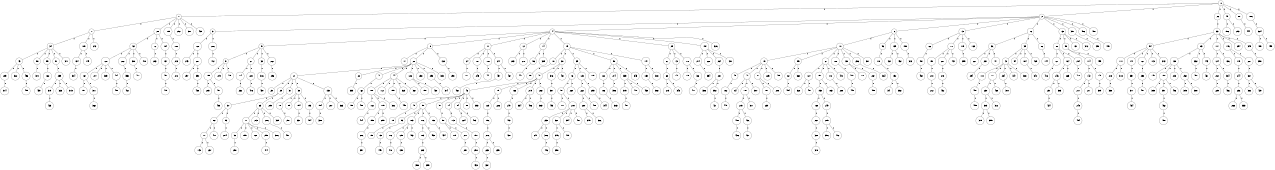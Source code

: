 graph G {
size="8.5,11;"
ratio = "expand;"
fixedsize="true;"
overlap="scale;"
node[shape=circle,width=.12,hight=.12,fontsize=12]
edge[fontsize=12]

0[label=" 0" color=black, pos="1.359355,2.7885041!"];
1[label=" 1" color=black, pos="2.630137,0.54101058!"];
2[label=" 2" color=black, pos="1.223414,0.76412041!"];
3[label=" 3" color=black, pos="1.4311402,2.0721733!"];
4[label=" 4" color=black, pos="0.10586026,1.2861127!"];
5[label=" 5" color=black, pos="1.0517899,2.6951474!"];
6[label=" 6" color=black, pos="1.0548074,2.3454176!"];
7[label=" 7" color=black, pos="2.8761654,0.49862629!"];
8[label=" 8" color=black, pos="1.3331979,1.6752556!"];
9[label=" 9" color=black, pos="1.2203803,1.5214876!"];
10[label=" 10" color=black, pos="1.3015194,0.26552087!"];
11[label=" 11" color=black, pos="0.3244417,1.6671484!"];
12[label=" 12" color=black, pos="1.960222,0.55853702!"];
13[label=" 13" color=black, pos="2.3014675,2.0865323!"];
14[label=" 14" color=black, pos="2.2272763,0.99926139!"];
15[label=" 15" color=black, pos="0.17501967,2.3389622!"];
16[label=" 16" color=black, pos="0.78501803,0.4715524!"];
17[label=" 17" color=black, pos="0.23048403,1.4491926!"];
18[label=" 18" color=black, pos="0.27864794,2.264663!"];
19[label=" 19" color=black, pos="2.0524077,0.033391593!"];
20[label=" 20" color=black, pos="0.88507262,2.0246415!"];
21[label=" 21" color=black, pos="0.84561304,1.542815!"];
22[label=" 22" color=black, pos="0.54312362,2.1763311!"];
23[label=" 23" color=black, pos="1.0399641,2.2263608!"];
24[label=" 24" color=black, pos="0.52951108,2.8303804!"];
25[label=" 25" color=black, pos="1.6909532,1.2919986!"];
26[label=" 26" color=black, pos="0.99428654,1.5726908!"];
27[label=" 27" color=black, pos="2.4884731,2.0593239!"];
28[label=" 28" color=black, pos="1.198011,0.56008583!"];
29[label=" 29" color=black, pos="1.1951392,1.1165134!"];
30[label=" 30" color=black, pos="2.6449773,0.45640612!"];
31[label=" 31" color=black, pos="1.8081377,2.5099235!"];
32[label=" 32" color=black, pos="1.3806802,2.0976439!"];
33[label=" 33" color=black, pos="1.619877,2.0412346!"];
34[label=" 34" color=black, pos="0.94630406,0.66085774!"];
35[label=" 35" color=black, pos="1.2200077,1.8083228!"];
36[label=" 36" color=black, pos="0.80414704,1.4616427!"];
37[label=" 37" color=black, pos="0.47130952,1.7375491!"];
38[label=" 38" color=black, pos="0.87100052,1.8012282!"];
39[label=" 39" color=black, pos="1.8767222,1.016787!"];
40[label=" 40" color=black, pos="2.6514556,0.32903578!"];
41[label=" 41" color=black, pos="0.50407343,0.8854961!"];
42[label=" 42" color=black, pos="1.9841957,2.8851546!"];
43[label=" 43" color=black, pos="2.2665355,2.6222221!"];
44[label=" 44" color=black, pos="1.0618861,1.0699688!"];
45[label=" 45" color=black, pos="2.6620208,2.6494824!"];
46[label=" 46" color=black, pos="0.0014730357,1.2121596!"];
47[label=" 47" color=black, pos="1.7618622,1.1355976!"];
48[label=" 48" color=black, pos="1.3433776,0.68465038!"];
49[label=" 49" color=black, pos="0.83490369,0.2978285!"];
50[label=" 50" color=black, pos="1.1165003,0.023302734!"];
51[label=" 51" color=black, pos="1.8764606,0.4537183!"];
52[label=" 52" color=black, pos="1.7293895,2.4715423!"];
53[label=" 53" color=black, pos="0.33120489,1.9244317!"];
54[label=" 54" color=black, pos="1.5717353,2.2108731!"];
55[label=" 55" color=black, pos="0.36553791,2.7469153!"];
56[label=" 56" color=black, pos="1.811104,1.5563665!"];
57[label=" 57" color=black, pos="0.0017121541,1.4651071!"];
58[label=" 58" color=black, pos="0.037178129,2.5012483!"];
59[label=" 59" color=black, pos="1.1339346,2.8519854!"];
60[label=" 60" color=black, pos="0.4786536,1.2547345!"];
61[label=" 61" color=black, pos="1.4445523,2.1425364!"];
62[label=" 62" color=black, pos="0.31575752,2.3498851!"];
63[label=" 63" color=black, pos="1.6998802,1.3902109!"];
64[label=" 64" color=black, pos="1.5283661,1.156992!"];
65[label=" 65" color=black, pos="0.80077243,1.6482907!"];
66[label=" 66" color=black, pos="2.1105089,0.75158925!"];
67[label=" 67" color=black, pos="2.1045055,2.1077677!"];
68[label=" 68" color=black, pos="2.9271023,1.3930176!"];
69[label=" 69" color=black, pos="2.5416684,1.3879422!"];
70[label=" 70" color=black, pos="0.88896354,2.5387214!"];
71[label=" 71" color=black, pos="1.8346277,1.099828!"];
72[label=" 72" color=black, pos="1.8755097,0.89307195!"];
73[label=" 73" color=black, pos="2.8789191,2.5142327!"];
74[label=" 74" color=black, pos="1.6909016,1.2338716!"];
75[label=" 75" color=black, pos="1.8693966,1.3785661!"];
76[label=" 76" color=black, pos="0.70414147,0.16815345!"];
77[label=" 77" color=black, pos="1.3071377,2.1032359!"];
78[label=" 78" color=black, pos="0.29392292,1.784945!"];
79[label=" 79" color=black, pos="2.5708896,1.4915443!"];
80[label=" 80" color=black, pos="2.1415931,1.1226815!"];
81[label=" 81" color=black, pos="2.9259789,2.0099403!"];
82[label=" 82" color=black, pos="2.9027362,2.4122875!"];
83[label=" 83" color=black, pos="2.5854512,0.56863164!"];
84[label=" 84" color=black, pos="2.5624374,2.5354025!"];
85[label=" 85" color=black, pos="2.2928807,1.0656764!"];
86[label=" 86" color=black, pos="0.28059567,0.71535423!"];
87[label=" 87" color=black, pos="0.7353945,1.2978846!"];
88[label=" 88" color=black, pos="0.5915148,2.8974999!"];
89[label=" 89" color=black, pos="1.0574803,1.1343742!"];
90[label=" 90" color=black, pos="0.15125211,2.7323492!"];
91[label=" 91" color=black, pos="1.3375154,2.0262959!"];
92[label=" 92" color=black, pos="0.037765966,0.7695279!"];
93[label=" 93" color=black, pos="1.2003368,1.9174503!"];
94[label=" 94" color=black, pos="1.6858257,0.33241776!"];
95[label=" 95" color=black, pos="2.8397031,2.2982078!"];
96[label=" 96" color=black, pos="0.0508684,1.9487116!"];
97[label=" 97" color=black, pos="2.1031479,0.068565136!"];
98[label=" 98" color=black, pos="2.6297475,0.99110333!"];
99[label=" 99" color=black, pos="1.1018953,0.86721561!"];
100[label=" 100" color=black, pos="0.57909765,2.4703079!"];
101[label=" 101" color=black, pos="2.4719478,2.260367!"];
102[label=" 102" color=black, pos="1.0205628,0.5789937!"];
103[label=" 103" color=black, pos="2.2230871,2.2914839!"];
104[label=" 104" color=black, pos="0.072909271,2.3823042!"];
105[label=" 105" color=black, pos="0.32328124,1.4304573!"];
106[label=" 106" color=black, pos="0.25178368,0.92029155!"];
107[label=" 107" color=black, pos="1.4389598,2.4933402!"];
108[label=" 108" color=black, pos="1.4242507,2.797492!"];
109[label=" 109" color=black, pos="1.3514063,0.05397193!"];
110[label=" 110" color=black, pos="2.6506437,0.23223512!"];
111[label=" 111" color=black, pos="2.5101672,2.1476863!"];
112[label=" 112" color=black, pos="0.76391444,2.7591337!"];
113[label=" 113" color=black, pos="2.9808598,0.040224399!"];
114[label=" 114" color=black, pos="2.6111515,2.5863224!"];
115[label=" 115" color=black, pos="1.7480231,2.0681688!"];
116[label=" 116" color=black, pos="0.043310626,2.0684722!"];
117[label=" 117" color=black, pos="0.92351974,1.7666861!"];
118[label=" 118" color=black, pos="1.7554098,0.44789425!"];
119[label=" 119" color=black, pos="0.52264023,2.8486534!"];
120[label=" 120" color=black, pos="2.125571,0.37375036!"];
121[label=" 121" color=black, pos="1.7973779,1.3390742!"];
122[label=" 122" color=black, pos="0.3744907,0.45864082!"];
123[label=" 123" color=black, pos="2.0050591,0.29478757!"];
124[label=" 124" color=black, pos="0.39247042,2.4430867!"];
125[label=" 125" color=black, pos="0.4857039,0.89015361!"];
126[label=" 126" color=black, pos="1.2086941,1.5066906!"];
127[label=" 127" color=black, pos="1.9336284,0.017889022!"];
128[label=" 128" color=black, pos="1.9631309,2.1656302!"];
129[label=" 129" color=black, pos="1.8056141,1.1690383!"];
130[label=" 130" color=black, pos="2.430101,0.30261864!"];
131[label=" 131" color=black, pos="1.1544888,0.48352991!"];
132[label=" 132" color=black, pos="0.96066598,2.8629494!"];
133[label=" 133" color=black, pos="1.1363895,0.68748353!"];
134[label=" 134" color=black, pos="1.0911509,2.076418!"];
135[label=" 135" color=black, pos="2.549518,0.083978683!"];
136[label=" 136" color=black, pos="1.4859464,0.27315785!"];
137[label=" 137" color=black, pos="2.7543133,0.47166536!"];
138[label=" 138" color=black, pos="2.0698753,2.6195744!"];
139[label=" 139" color=black, pos="2.3716902,1.7713234!"];
140[label=" 140" color=black, pos="1.0297209,1.7787261!"];
141[label=" 141" color=black, pos="2.3873757,1.5111941!"];
142[label=" 142" color=black, pos="1.6603837,1.5033059!"];
143[label=" 143" color=black, pos="0.68191911,1.7225507!"];
144[label=" 144" color=black, pos="2.8368934,2.459426!"];
145[label=" 145" color=black, pos="2.4379047,1.7756209!"];
146[label=" 146" color=black, pos="1.7053754,0.73214424!"];
147[label=" 147" color=black, pos="2.4982996,0.4094218!"];
148[label=" 148" color=black, pos="0.13774035,1.694131!"];
149[label=" 149" color=black, pos="0.65435746,1.0036427!"];
150[label=" 150" color=black, pos="1.7929372,0.52464289!"];
151[label=" 151" color=black, pos="1.0942331,1.6427218!"];
152[label=" 152" color=black, pos="1.2429021,0.52233325!"];
153[label=" 153" color=black, pos="1.0332393,2.188587!"];
154[label=" 154" color=black, pos="1.6931495,0.81568026!"];
155[label=" 155" color=black, pos="1.4241988,2.7194698!"];
156[label=" 156" color=black, pos="2.4132499,2.0870553!"];
157[label=" 157" color=black, pos="2.618926,0.38234856!"];
158[label=" 158" color=black, pos="2.5976465,2.8867195!"];
159[label=" 159" color=black, pos="0.15418503,0.62300623!"];
160[label=" 160" color=black, pos="0.63158926,1.077894!"];
161[label=" 161" color=black, pos="2.4432937,2.4034432!"];
162[label=" 162" color=black, pos="1.1872122,2.3278924!"];
163[label=" 163" color=black, pos="1.4442255,1.1733502!"];
164[label=" 164" color=black, pos="0.46096299,2.9250828!"];
165[label=" 165" color=black, pos="2.3511034,2.4917522!"];
166[label=" 166" color=black, pos="0.21442283,2.6406296!"];
167[label=" 167" color=black, pos="2.9079131,1.765695!"];
168[label=" 168" color=black, pos="1.4089753,2.2043308!"];
169[label=" 169" color=black, pos="1.1100701,2.9887122!"];
170[label=" 170" color=black, pos="2.8268975,2.9086933!"];
171[label=" 171" color=black, pos="1.3639667,2.1285984!"];
172[label=" 172" color=black, pos="1.342449,1.9048187!"];
173[label=" 173" color=black, pos="1.3611126,0.64230228!"];
174[label=" 174" color=black, pos="0.77504252,0.94414332!"];
175[label=" 175" color=black, pos="0.5465677,2.2224579!"];
176[label=" 176" color=black, pos="2.5534274,1.807812!"];
177[label=" 177" color=black, pos="2.0345628,0.96077987!"];
178[label=" 178" color=black, pos="0.1131287,0.13258322!"];
179[label=" 179" color=black, pos="0.95151673,1.3020252!"];
180[label=" 180" color=black, pos="2.3148628,1.987518!"];
181[label=" 181" color=black, pos="0.60341466,0.25151092!"];
182[label=" 182" color=black, pos="0.91275219,0.061412784!"];
183[label=" 183" color=black, pos="1.9054926,1.4148629!"];
184[label=" 184" color=black, pos="1.7106595,2.1224176!"];
185[label=" 185" color=black, pos="1.019199,1.6066826!"];
186[label=" 186" color=black, pos="1.9526707,1.6094231!"];
187[label=" 187" color=black, pos="2.0004474,0.1981531!"];
188[label=" 188" color=black, pos="1.1182921,0.99128569!"];
189[label=" 189" color=black, pos="0.81549145,2.100164!"];
190[label=" 190" color=black, pos="2.4384508,2.1875635!"];
191[label=" 191" color=black, pos="2.4454475,2.8028635!"];
192[label=" 192" color=black, pos="0.82510129,2.9013293!"];
193[label=" 193" color=black, pos="2.0084785,1.976628!"];
194[label=" 194" color=black, pos="2.2472776,1.8653366!"];
195[label=" 195" color=black, pos="1.4974994,2.5630352!"];
196[label=" 196" color=black, pos="2.2491609,2.3374983!"];
197[label=" 197" color=black, pos="1.7971175,0.79289595!"];
198[label=" 198" color=black, pos="0.599239,2.5795118!"];
199[label=" 199" color=black, pos="0.58288592,1.2007934!"];
200[label=" 200" color=black, pos="0.30765632,1.2522875!"];
201[label=" 201" color=black, pos="2.6101345,1.2772841!"];
202[label=" 202" color=black, pos="1.8149666,2.105137!"];
203[label=" 203" color=black, pos="0.20611041,2.9282575!"];
204[label=" 204" color=black, pos="2.2224931,0.51992358!"];
205[label=" 205" color=black, pos="2.703418,2.2551789!"];
206[label=" 206" color=black, pos="0.29327902,0.34734349!"];
207[label=" 207" color=black, pos="2.217066,0.28415217!"];
208[label=" 208" color=black, pos="1.6502596,2.8408572!"];
209[label=" 209" color=black, pos="2.7653552,0.11780617!"];
210[label=" 210" color=black, pos="0.26076192,2.8927877!"];
211[label=" 211" color=black, pos="2.8911155,1.9221436!"];
212[label=" 212" color=black, pos="2.086801,0.1332192!"];
213[label=" 213" color=black, pos="1.7548867,2.092876!"];
214[label=" 214" color=black, pos="1.2230889,1.9243307!"];
215[label=" 215" color=black, pos="2.9883564,0.96487715!"];
216[label=" 216" color=black, pos="0.74492253,2.8990101!"];
217[label=" 217" color=black, pos="0.92387554,0.090599449!"];
218[label=" 218" color=black, pos="0.23975951,1.6515098!"];
219[label=" 219" color=black, pos="2.8044324,1.2444836!"];
220[label=" 220" color=black, pos="0.015720583,0.68145242!"];
221[label=" 221" color=black, pos="0.7661009,1.8187731!"];
222[label=" 222" color=black, pos="2.214548,1.4293446!"];
223[label=" 223" color=black, pos="2.9515866,0.84152044!"];
224[label=" 224" color=black, pos="2.1999561,0.20678683!"];
225[label=" 225" color=black, pos="1.7573469,2.3084691!"];
226[label=" 226" color=black, pos="2.2807735,1.1279813!"];
227[label=" 227" color=black, pos="0.53363225,2.9764393!"];
228[label=" 228" color=black, pos="0.75016764,0.31996014!"];
229[label=" 229" color=black, pos="1.4322202,0.5054583!"];
230[label=" 230" color=black, pos="2.8818369,1.8496726!"];
231[label=" 231" color=black, pos="1.3290247,2.5299327!"];
232[label=" 232" color=black, pos="0.43172357,2.6528124!"];
233[label=" 233" color=black, pos="2.0341058,1.1861768!"];
234[label=" 234" color=black, pos="1.9212603,0.40008515!"];
235[label=" 235" color=black, pos="0.68662301,0.0042453785!"];
236[label=" 236" color=black, pos="2.0344162,2.9530592!"];
237[label=" 237" color=black, pos="0.46293871,2.1134045!"];
238[label=" 238" color=black, pos="2.3933204,2.1781992!"];
239[label=" 239" color=black, pos="1.6542701,1.2513258!"];
240[label=" 240" color=black, pos="1.4448514,1.2750641!"];
241[label=" 241" color=black, pos="2.8654196,1.7938364!"];
242[label=" 242" color=black, pos="0.77539897,0.24157247!"];
243[label=" 243" color=black, pos="1.570446,2.8988126!"];
244[label=" 244" color=black, pos="1.5700234,1.0714985!"];
245[label=" 245" color=black, pos="1.3103893,2.3777377!"];
246[label=" 246" color=black, pos="2.14798,0.42605478!"];
247[label=" 247" color=black, pos="1.2640688,0.88824374!"];
248[label=" 248" color=black, pos="2.5815188,2.1878773!"];
249[label=" 249" color=black, pos="2.6245486,0.23361838!"];
250[label=" 250" color=black, pos="1.1756354,1.8619696!"];
251[label=" 251" color=black, pos="1.7210087,0.35094357!"];
252[label=" 252" color=black, pos="2.612654,2.3239941!"];
253[label=" 253" color=black, pos="0.60734508,1.626753!"];
254[label=" 254" color=black, pos="2.2576688,2.5575752!"];
255[label=" 255" color=black, pos="1.7301884,1.2306577!"];
256[label=" 256" color=black, pos="0.60912677,0.75864569!"];
257[label=" 257" color=black, pos="1.4002488,0.63362302!"];
258[label=" 258" color=black, pos="1.4674549,1.3219655!"];
259[label=" 259" color=black, pos="2.2563748,0.47949568!"];
260[label=" 260" color=black, pos="1.0953512,2.7920722!"];
261[label=" 261" color=black, pos="0.50522166,2.4580214!"];
262[label=" 262" color=black, pos="2.471633,0.28462796!"];
263[label=" 263" color=black, pos="0.46141559,2.5135286!"];
264[label=" 264" color=black, pos="2.9338207,1.3042178!"];
265[label=" 265" color=black, pos="2.2644384,2.9099536!"];
266[label=" 266" color=black, pos="2.4334334,1.9203569!"];
267[label=" 267" color=black, pos="1.9048282,1.5588371!"];
268[label=" 268" color=black, pos="0.20334238,2.7028757!"];
269[label=" 269" color=black, pos="0.7697344,0.47145447!"];
270[label=" 270" color=black, pos="2.1764937,2.4431887!"];
271[label=" 271" color=black, pos="1.2713681,1.7084517!"];
272[label=" 272" color=black, pos="1.2288916,2.5392582!"];
273[label=" 273" color=black, pos="1.9505102,2.2252233!"];
274[label=" 274" color=black, pos="2.681131,0.073751852!"];
275[label=" 275" color=black, pos="0.54543273,0.58613866!"];
276[label=" 276" color=black, pos="0.98349815,1.4573392!"];
277[label=" 277" color=black, pos="2.4499115,2.9945999!"];
278[label=" 278" color=black, pos="2.6848761,2.2643145!"];
279[label=" 279" color=black, pos="1.394506,2.1614329!"];
280[label=" 280" color=black, pos="0.9854356,1.1167275!"];
281[label=" 281" color=black, pos="0.14990299,1.3198895!"];
282[label=" 282" color=black, pos="0.48753096,0.41699319!"];
283[label=" 283" color=black, pos="2.0262302,0.78173881!"];
284[label=" 284" color=black, pos="1.2921462,0.76296093!"];
285[label=" 285" color=black, pos="1.1678716,1.3684628!"];
286[label=" 286" color=black, pos="1.1953495,0.80899186!"];
287[label=" 287" color=black, pos="0.60554346,1.213253!"];
288[label=" 288" color=black, pos="1.671116,1.5269249!"];
289[label=" 289" color=black, pos="0.67193133,1.6520529!"];
290[label=" 290" color=black, pos="1.2404557,0.19242598!"];
291[label=" 291" color=black, pos="1.0721779,0.2764143!"];
292[label=" 292" color=black, pos="1.2132428,1.1063818!"];
293[label=" 293" color=black, pos="0.79693608,1.2338621!"];
294[label=" 294" color=black, pos="0.10762193,2.582141!"];
295[label=" 295" color=black, pos="1.0132787,2.3041445!"];
296[label=" 296" color=black, pos="0.1253745,1.5054136!"];
297[label=" 297" color=black, pos="0.67788371,2.9567681!"];
298[label=" 298" color=black, pos="1.2265126,2.1850253!"];
299[label=" 299" color=black, pos="2.1233589,0.6630147!"];
300[label=" 300" color=black, pos="1.5008149,0.71771606!"];
301[label=" 301" color=black, pos="2.2442411,1.2900365!"];
302[label=" 302" color=black, pos="0.99443206,1.0650284!"];
303[label=" 303" color=black, pos="1.6675714,2.6921055!"];
304[label=" 304" color=black, pos="0.20024223,0.59025175!"];
305[label=" 305" color=black, pos="1.3549856,2.7964653!"];
306[label=" 306" color=black, pos="1.696214,2.8801888!"];
307[label=" 307" color=black, pos="2.4429303,1.1561746!"];
308[label=" 308" color=black, pos="1.3126,1.241496!"];
309[label=" 309" color=black, pos="0.82546876,1.9087041!"];
310[label=" 310" color=black, pos="1.40371,1.8276116!"];
311[label=" 311" color=black, pos="1.3429054,2.8642273!"];
312[label=" 312" color=black, pos="2.7172362,0.42127361!"];
313[label=" 313" color=black, pos="2.0014989,0.65372002!"];
314[label=" 314" color=black, pos="2.1992296,0.51728582!"];
315[label=" 315" color=black, pos="0.077112323,1.585905!"];
316[label=" 316" color=black, pos="2.547351,2.9465534!"];
317[label=" 317" color=black, pos="2.3589335,1.1927206!"];
318[label=" 318" color=black, pos="2.8289901,0.83392489!"];
319[label=" 319" color=black, pos="0.5400493,2.7150432!"];
320[label=" 320" color=black, pos="1.1526312,1.3295072!"];
321[label=" 321" color=black, pos="0.3540558,2.8518431!"];
322[label=" 322" color=black, pos="2.5171361,0.19544524!"];
323[label=" 323" color=black, pos="2.0425893,0.98396073!"];
324[label=" 324" color=black, pos="1.6087512,0.96276014!"];
325[label=" 325" color=black, pos="1.7857717,1.7303282!"];
326[label=" 326" color=black, pos="0.17581298,0.78665739!"];
327[label=" 327" color=black, pos="0.26240531,2.9731478!"];
328[label=" 328" color=black, pos="1.6380175,2.5691667!"];
329[label=" 329" color=black, pos="0.28588226,2.5453587!"];
330[label=" 330" color=black, pos="2.7901388,0.39726676!"];
331[label=" 331" color=black, pos="2.5221541,0.42266846!"];
332[label=" 332" color=black, pos="1.3117416,1.0985901!"];
333[label=" 333" color=black, pos="2.5409094,0.71227514!"];
334[label=" 334" color=black, pos="2.3931714,2.4325846!"];
335[label=" 335" color=black, pos="0.00063315779,2.0706133!"];
336[label=" 336" color=black, pos="1.7083874,0.63072392!"];
337[label=" 337" color=black, pos="2.0607899,2.797288!"];
338[label=" 338" color=black, pos="2.9168865,1.6836568!"];
339[label=" 339" color=black, pos="0.57578223,0.56994595!"];
340[label=" 340" color=black, pos="1.4917539,0.98503718!"];
341[label=" 341" color=black, pos="1.4974543,1.7493856!"];
342[label=" 342" color=black, pos="0.19624486,2.5462025!"];
343[label=" 343" color=black, pos="2.5877026,2.8355287!"];
344[label=" 344" color=black, pos="1.2565958,0.29035961!"];
345[label=" 345" color=black, pos="2.6423352,2.1683144!"];
346[label=" 346" color=black, pos="2.2822024,2.9982623!"];
347[label=" 347" color=black, pos="1.9582964,2.7455084!"];
348[label=" 348" color=black, pos="2.2367443,1.4827135!"];
349[label=" 349" color=black, pos="1.427858,1.6248243!"];
350[label=" 350" color=black, pos="0.41406925,0.82098083!"];
351[label=" 351" color=black, pos="0.78784259,1.2978618!"];
352[label=" 352" color=black, pos="0.12276205,0.36182413!"];
353[label=" 353" color=black, pos="0.67586902,0.32431888!"];
354[label=" 354" color=black, pos="2.3821097,0.81605595!"];
355[label=" 355" color=black, pos="2.8907894,1.7904564!"];
356[label=" 356" color=black, pos="0.29211002,1.8617323!"];
357[label=" 357" color=black, pos="1.5052689,0.34407078!"];
358[label=" 358" color=black, pos="2.6575834,2.92111!"];
359[label=" 359" color=black, pos="0.82156109,1.4898644!"];
360[label=" 360" color=black, pos="2.8071933,0.70942036!"];
361[label=" 361" color=black, pos="1.3818271,0.44113364!"];
362[label=" 362" color=black, pos="0.35632042,2.1043429!"];
363[label=" 363" color=black, pos="2.818754,2.3746435!"];
364[label=" 364" color=black, pos="1.1679692,2.830832!"];
365[label=" 365" color=black, pos="2.7229324,1.5925763!"];
366[label=" 366" color=black, pos="1.3399544,1.8259419!"];
367[label=" 367" color=black, pos="2.7326582,0.10583863!"];
368[label=" 368" color=black, pos="0.16749484,0.022913703!"];
369[label=" 369" color=black, pos="0.84899823,0.31325869!"];
370[label=" 370" color=black, pos="0.72123694,0.45242849!"];
371[label=" 371" color=black, pos="2.3124008,1.650855!"];
372[label=" 372" color=black, pos="1.0634478,0.15360812!"];
373[label=" 373" color=black, pos="1.6565897,2.1668961!"];
374[label=" 374" color=black, pos="0.25987076,1.1580596!"];
375[label=" 375" color=black, pos="0.30864419,0.53238036!"];
376[label=" 376" color=black, pos="1.0791572,0.025460956!"];
377[label=" 377" color=black, pos="2.0193414,2.1334741!"];
378[label=" 378" color=black, pos="0.75632121,1.2805693!"];
379[label=" 379" color=black, pos="2.4129746,2.5490921!"];
380[label=" 380" color=black, pos="0.41311118,1.2628026!"];
381[label=" 381" color=black, pos="0.44888461,2.066245!"];
382[label=" 382" color=black, pos="0.42253659,2.7012843!"];
383[label=" 383" color=black, pos="2.4882028,2.2073198!"];
384[label=" 384" color=black, pos="1.7889587,2.4955154!"];
385[label=" 385" color=black, pos="1.5715004,2.5488785!"];
386[label=" 386" color=black, pos="2.214892,2.3965437!"];
387[label=" 387" color=black, pos="0.76087201,0.10428903!"];
388[label=" 388" color=black, pos="0.64833596,2.2436841!"];
389[label=" 389" color=black, pos="2.7967903,0.80597593!"];
390[label=" 390" color=black, pos="1.5342336,1.9505077!"];
391[label=" 391" color=black, pos="1.7409249,2.5897964!"];
392[label=" 392" color=black, pos="1.3906083,1.3381837!"];
393[label=" 393" color=black, pos="2.7143013,1.2899304!"];
394[label=" 394" color=black, pos="1.71651,1.55706!"];
395[label=" 395" color=black, pos="1.6321099,2.6513652!"];
396[label=" 396" color=black, pos="2.0284406,0.37766639!"];
397[label=" 397" color=black, pos="0.20497836,2.0445579!"];
398[label=" 398" color=black, pos="1.6909025,1.7616484!"];
399[label=" 399" color=black, pos="2.1528932,1.961711!"];
400[label=" 400" color=black, pos="1.4367566,1.5056103!"];
401[label=" 401" color=black, pos="1.186957,2.0802512!"];
402[label=" 402" color=black, pos="0.48201481,1.380849!"];
403[label=" 403" color=black, pos="0.29866014,2.3945705!"];
404[label=" 404" color=black, pos="1.9272635,2.1523318!"];
405[label=" 405" color=black, pos="1.9558792,1.8714539!"];
406[label=" 406" color=black, pos="1.1919554,2.0786092!"];
407[label=" 407" color=black, pos="2.9845471,2.8883501!"];
408[label=" 408" color=black, pos="1.340215,2.5723616!"];
409[label=" 409" color=black, pos="2.1895012,0.43063898!"];
410[label=" 410" color=black, pos="0.28992396,2.7856406!"];
411[label=" 411" color=black, pos="2.8437022,0.91568489!"];
412[label=" 412" color=black, pos="2.9524481,0.90320761!"];
413[label=" 413" color=black, pos="0.26490638,2.555109!"];
414[label=" 414" color=black, pos="0.40776377,0.80171034!"];
415[label=" 415" color=black, pos="2.6740384,0.8136146!"];
416[label=" 416" color=black, pos="2.0840209,1.5414254!"];
417[label=" 417" color=black, pos="2.038589,2.945038!"];
418[label=" 418" color=black, pos="1.7835524,2.9170971!"];
419[label=" 419" color=black, pos="1.9108898,2.3982203!"];
420[label=" 420" color=black, pos="2.9007986,2.7716651!"];
421[label=" 421" color=black, pos="0.076089422,2.6225667!"];
422[label=" 422" color=black, pos="0.96049242,0.87616408!"];
423[label=" 423" color=black, pos="0.11433755,1.6487843!"];
424[label=" 424" color=black, pos="2.0757549,2.4718805!"];
425[label=" 425" color=black, pos="2.162274,0.44285684!"];
426[label=" 426" color=black, pos="1.1475972,2.573081!"];
427[label=" 427" color=black, pos="2.1927358,1.9218249!"];
428[label=" 428" color=black, pos="2.2727292,2.2592394!"];
429[label=" 429" color=black, pos="2.0202642,1.8326719!"];
430[label=" 430" color=black, pos="1.3060833,1.6152875!"];
431[label=" 431" color=black, pos="2.3986146,0.61877927!"];
432[label=" 432" color=black, pos="0.45428139,0.58871337!"];
433[label=" 433" color=black, pos="2.5075783,0.56238177!"];
434[label=" 434" color=black, pos="1.3915241,0.71366255!"];
435[label=" 435" color=black, pos="2.106764,0.67779438!"];
436[label=" 436" color=black, pos="0.32897743,1.7283119!"];
437[label=" 437" color=black, pos="1.81884,2.3299983!"];
438[label=" 438" color=black, pos="0.26981969,0.54534406!"];
439[label=" 439" color=black, pos="2.2093575,1.1428038!"];
440[label=" 440" color=black, pos="2.2547831,2.2801942!"];
441[label=" 441" color=black, pos="2.7630874,0.417537!"];
442[label=" 442" color=black, pos="1.9780388,2.7388714!"];
443[label=" 443" color=black, pos="0.76668697,2.464296!"];
444[label=" 444" color=black, pos="2.3536996,0.44490604!"];
445[label=" 445" color=black, pos="0.75359171,1.2974628!"];
446[label=" 446" color=black, pos="0.72019001,2.6918457!"];
447[label=" 447" color=black, pos="1.0069302,0.59318631!"];
448[label=" 448" color=black, pos="2.5661666,0.024074829!"];
449[label=" 449" color=black, pos="0.71595657,0.48386545!"];
450[label=" 450" color=black, pos="2.5728114,1.7787981!"];
451[label=" 451" color=black, pos="2.6394026,1.4351628!"];
452[label=" 452" color=black, pos="0.43570207,2.1656418!"];
453[label=" 453" color=black, pos="1.6549731,1.2127052!"];
454[label=" 454" color=black, pos="2.3059115,0.30471055!"];
455[label=" 455" color=black, pos="1.7392003,0.57455509!"];
456[label=" 456" color=black, pos="0.7712774,1.634621!"];
457[label=" 457" color=black, pos="2.0402418,1.1812293!"];
458[label=" 458" color=black, pos="1.3412232,1.9525515!"];
459[label=" 459" color=black, pos="0.20312151,2.9737281!"];
460[label=" 460" color=black, pos="0.26778303,2.8281174!"];
461[label=" 461" color=black, pos="2.6024744,1.2979192!"];
462[label=" 462" color=black, pos="1.9453734,1.2212277!"];
463[label=" 463" color=black, pos="0.50052659,2.9899407!"];
464[label=" 464" color=black, pos="1.3944127,1.759038!"];
465[label=" 465" color=black, pos="2.7430481,0.047707565!"];
466[label=" 466" color=black, pos="0.90029464,0.064897209!"];
467[label=" 467" color=black, pos="0.3879733,1.7422397!"];
468[label=" 468" color=black, pos="1.1779951,1.5785124!"];
469[label=" 469" color=black, pos="0.61117964,0.6888555!"];
470[label=" 470" color=black, pos="1.4790614,2.2411268!"];
471[label=" 471" color=black, pos="0.70586594,2.2513919!"];
472[label=" 472" color=black, pos="0.85562923,2.534933!"];
473[label=" 473" color=black, pos="0.95069716,1.6829487!"];
474[label=" 474" color=black, pos="1.5828997,0.95440795!"];
475[label=" 475" color=black, pos="1.7864711,1.6266293!"];
476[label=" 476" color=black, pos="2.2670048,1.7449358!"];
477[label=" 477" color=black, pos="0.081573354,0.43473747!"];
478[label=" 478" color=black, pos="2.3438745,2.5402227!"];
479[label=" 479" color=black, pos="0.90693181,1.1500191!"];
480[label=" 480" color=black, pos="2.8020445,1.3612384!"];
481[label=" 481" color=black, pos="2.2675927,1.6037335!"];
482[label=" 482" color=black, pos="0.7920329,0.82136532!"];
483[label=" 483" color=black, pos="0.25478911,0.54297031!"];
484[label=" 484" color=black, pos="2.6531363,0.39997831!"];
485[label=" 485" color=black, pos="1.7216975,2.2953444!"];
486[label=" 486" color=black, pos="1.51058,2.1153124!"];
487[label=" 487" color=black, pos="0.62718169,1.1800729!"];
488[label=" 488" color=black, pos="1.9502836,2.1819679!"];
489[label=" 489" color=black, pos="0.58549826,2.0683686!"];
490[label=" 490" color=black, pos="1.3438428,1.9560352!"];
491[label=" 491" color=black, pos="1.3377286,2.1204258!"];
492[label=" 492" color=black, pos="1.7869116,0.72557458!"];
493[label=" 493" color=black, pos="2.3551199,2.5741811!"];
494[label=" 494" color=black, pos="0.85648607,1.2832118!"];
495[label=" 495" color=black, pos="2.9548249,2.912894!"];
496[label=" 496" color=black, pos="0.0045959167,1.1229847!"];
497[label=" 497" color=black, pos="0.88056322,0.96762532!"];
498[label=" 498" color=black, pos="2.0810873,0.82303793!"];
499[label=" 499" color=black, pos="0.42266603,2.4096807!"];
0--1[label="1"]
0--2[label="1"]
0--26[label="1"]
0--49[label="1"]
0--87[label="1"]
0--106[label="1"]
1--7[label="1"]
1--28[label="1"]
1--185[label="1"]
1--292[label="1"]
1--381[label="1"]
1--435[label="1"]
2--3[label="1"]
2--4[label="1"]
2--6[label="1"]
2--13[label="1"]
2--16[label="1"]
2--63[label="1"]
2--351[label="1"]
2--406[label="1"]
2--488[label="1"]
3--128[label="1"]
3--206[label="1"]
4--5[label="1"]
4--8[label="1"]
4--11[label="1"]
4--12[label="1"]
4--14[label="1"]
4--15[label="1"]
4--25[label="1"]
4--157[label="1"]
4--326[label="1"]
5--9[label="1"]
5--27[label="1"]
5--32[label="1"]
5--262[label="1"]
6--10[label="1"]
6--56[label="1"]
6--135[label="1"]
6--198[label="1"]
7--34[label="1"]
7--109[label="1"]
7--242[label="1"]
8--17[label="1"]
8--20[label="1"]
8--132[label="1"]
9--199[label="1"]
9--279[label="1"]
9--479[label="1"]
10--19[label="1"]
10--55[label="1"]
10--67[label="1"]
10--108[label="1"]
10--130[label="1"]
10--236[label="1"]
10--301[label="1"]
11--24[label="1"]
11--107[label="1"]
11--180[label="1"]
11--247[label="1"]
12--269[label="1"]
12--270[label="1"]
13--66[label="1"]
13--70[label="1"]
13--119[label="1"]
13--163[label="1"]
14--96[label="1"]
14--329[label="1"]
15--18[label="1"]
15--30[label="1"]
15--35[label="1"]
15--90[label="1"]
15--147[label="1"]
16--36[label="1"]
16--39[label="1"]
16--86[label="1"]
18--99[label="1"]
19--45[label="1"]
19--47[label="1"]
19--81[label="1"]
19--225[label="1"]
19--489[label="1"]
20--21[label="1"]
20--22[label="1"]
20--41[label="1"]
20--44[label="1"]
20--126[label="1"]
20--238[label="1"]
20--293[label="1"]
20--303[label="1"]
21--23[label="1"]
21--29[label="1"]
21--31[label="1"]
21--38[label="1"]
21--133[label="1"]
22--355[label="1"]
24--101[label="1"]
25--61[label="1"]
25--73[label="1"]
25--170[label="1"]
26--33[label="1"]
27--174[label="1"]
27--220[label="1"]
28--52[label="1"]
28--72[label="1"]
28--104[label="1"]
29--37[label="1"]
29--65[label="1"]
30--40[label="1"]
30--376[label="1"]
30--431[label="1"]
31--209[label="1"]
32--316[label="1"]
33--54[label="1"]
33--69[label="1"]
33--117[label="1"]
33--146[label="1"]
33--254[label="1"]
33--349[label="1"]
34--43[label="1"]
34--58[label="1"]
34--59[label="1"]
34--91[label="1"]
34--371[label="1"]
35--76[label="1"]
35--123[label="1"]
35--189[label="1"]
36--221[label="1"]
36--231[label="1"]
36--471[label="1"]
37--60[label="1"]
37--93[label="1"]
38--78[label="1"]
38--85[label="1"]
38--154[label="1"]
38--193[label="1"]
39--42[label="1"]
39--94[label="1"]
39--184[label="1"]
39--469[label="1"]
40--46[label="1"]
40--75[label="1"]
40--166[label="1"]
40--219[label="1"]
40--268[label="1"]
41--62[label="1"]
42--110[label="1"]
42--171[label="1"]
42--234[label="1"]
42--347[label="1"]
42--388[label="1"]
43--289[label="1"]
43--322[label="1"]
43--456[label="1"]
44--100[label="1"]
44--112[label="1"]
44--195[label="1"]
44--325[label="1"]
44--367[label="1"]
45--182[label="1"]
46--48[label="1"]
46--50[label="1"]
46--51[label="1"]
46--74[label="1"]
46--84[label="1"]
46--88[label="1"]
46--393[label="1"]
47--64[label="1"]
47--187[label="1"]
47--307[label="1"]
48--79[label="1"]
49--156[label="1"]
49--253[label="1"]
50--53[label="1"]
50--103[label="1"]
50--176[label="1"]
50--192[label="1"]
51--57[label="1"]
52--120[label="1"]
52--282[label="1"]
52--300[label="1"]
52--418[label="1"]
53--83[label="1"]
54--111[label="1"]
54--141[label="1"]
54--161[label="1"]
54--173[label="1"]
54--342[label="1"]
55--82[label="1"]
55--360[label="1"]
56--118[label="1"]
57--115[label="1"]
57--211[label="1"]
58--370[label="1"]
59--162[label="1"]
60--77[label="1"]
60--411[label="1"]
61--68[label="1"]
62--95[label="1"]
62--458[label="1"]
63--80[label="1"]
63--98[label="1"]
63--131[label="1"]
63--372[label="1"]
65--71[label="1"]
65--273[label="1"]
65--276[label="1"]
65--335[label="1"]
66--481[label="1"]
67--127[label="1"]
67--150[label="1"]
67--172[label="1"]
67--473[label="1"]
68--275[label="1"]
68--343[label="1"]
69--138[label="1"]
69--332[label="1"]
69--443[label="1"]
70--151[label="1"]
70--201[label="1"]
70--442[label="1"]
71--92[label="1"]
71--155[label="1"]
71--160[label="1"]
71--295[label="1"]
71--306[label="1"]
72--263[label="1"]
73--140[label="1"]
74--113[label="1"]
75--125[label="1"]
75--226[label="1"]
76--97[label="1"]
76--260[label="1"]
77--143[label="1"]
77--237[label="1"]
78--257[label="1"]
79--89[label="1"]
80--121[label="1"]
80--164[label="1"]
80--204[label="1"]
81--181[label="1"]
81--208[label="1"]
82--454[label="1"]
83--445[label="1"]
84--224[label="1"]
84--403[label="1"]
86--144[label="1"]
87--444[label="1"]
90--122[label="1"]
90--274[label="1"]
90--339[label="1"]
90--345[label="1"]
91--259[label="1"]
92--290[label="1"]
93--284[label="1"]
96--447[label="1"]
97--177[label="1"]
97--200[label="1"]
98--114[label="1"]
98--455[label="1"]
100--102[label="1"]
100--105[label="1"]
100--302[label="1"]
102--414[label="1"]
103--116[label="1"]
103--129[label="1"]
103--463[label="1"]
104--137[label="1"]
105--159[label="1"]
105--299[label="1"]
106--324[label="1"]
107--245[label="1"]
108--405[label="1"]
109--134[label="1"]
109--145[label="1"]
110--457[label="1"]
111--218[label="1"]
111--318[label="1"]
113--197[label="1"]
114--142[label="1"]
114--148[label="1"]
116--470[label="1"]
117--124[label="1"]
117--136[label="1"]
118--152[label="1"]
119--399[label="1"]
120--167[label="1"]
120--277[label="1"]
120--389[label="1"]
120--484[label="1"]
121--416[label="1"]
122--186[label="1"]
123--222[label="1"]
123--255[label="1"]
124--202[label="1"]
124--384[label="1"]
125--196[label="1"]
126--190[label="1"]
126--460[label="1"]
127--328[label="1"]
127--451[label="1"]
128--243[label="1"]
128--287[label="1"]
129--139[label="1"]
130--178[label="1"]
130--267[label="1"]
132--298[label="1"]
133--194[label="1"]
133--207[label="1"]
133--363[label="1"]
134--304[label="1"]
135--422[label="1"]
135--432[label="1"]
137--450[label="1"]
138--149[label="1"]
138--158[label="1"]
138--203[label="1"]
138--252[label="1"]
141--357[label="1"]
142--217[label="1"]
142--271[label="1"]
146--179[label="1"]
146--227[label="1"]
147--169[label="1"]
147--308[label="1"]
148--309[label="1"]
150--153[label="1"]
150--165[label="1"]
151--210[label="1"]
152--341[label="1"]
152--352[label="1"]
153--168[label="1"]
153--249[label="1"]
154--331[label="1"]
157--214[label="1"]
157--228[label="1"]
157--264[label="1"]
157--420[label="1"]
158--385[label="1"]
158--391[label="1"]
158--496[label="1"]
159--286[label="1"]
161--258[label="1"]
162--439[label="1"]
164--246[label="1"]
164--265[label="1"]
166--240[label="1"]
167--191[label="1"]
167--311[label="1"]
168--261[label="1"]
169--368[label="1"]
170--175[label="1"]
170--361[label="1"]
171--230[label="1"]
171--468[label="1"]
172--288[label="1"]
174--232[label="1"]
176--183[label="1"]
176--453[label="1"]
179--244[label="1"]
180--441[label="1"]
181--239[label="1"]
182--440[label="1"]
183--283[label="1"]
184--340[label="1"]
185--188[label="1"]
186--365[label="1"]
187--215[label="1"]
187--317[label="1"]
188--213[label="1"]
192--434[label="1"]
193--404[label="1"]
194--330[label="1"]
195--449[label="1"]
196--216[label="1"]
197--250[label="1"]
198--313[label="1"]
199--205[label="1"]
199--401[label="1"]
200--233[label="1"]
200--321[label="1"]
200--394[label="1"]
200--487[label="1"]
201--278[label="1"]
202--229[label="1"]
204--478[label="1"]
206--412[label="1"]
210--212[label="1"]
211--291[label="1"]
213--272[label="1"]
214--354[label="1"]
215--400[label="1"]
215--426[label="1"]
216--223[label="1"]
216--235[label="1"]
217--248[label="1"]
218--338[label="1"]
219--334[label="1"]
219--486[label="1"]
220--476[label="1"]
222--280[label="1"]
222--408[label="1"]
223--337[label="1"]
227--327[label="1"]
230--305[label="1"]
230--312[label="1"]
231--294[label="1"]
233--241[label="1"]
233--386[label="1"]
234--310[label="1"]
236--364[label="1"]
240--413[label="1"]
244--256[label="1"]
246--251[label="1"]
246--383[label="1"]
247--437[label="1"]
247--467[label="1"]
248--494[label="1"]
249--285[label="1"]
250--433[label="1"]
251--424[label="1"]
252--315[label="1"]
252--380[label="1"]
255--344[label="1"]
256--266[label="1"]
256--333[label="1"]
258--497[label="1"]
259--319[label="1"]
259--323[label="1"]
259--373[label="1"]
261--320[label="1"]
262--296[label="1"]
264--281[label="1"]
267--485[label="1"]
268--369[label="1"]
274--396[label="1"]
276--491[label="1"]
278--452[label="1"]
280--348[label="1"]
280--366[label="1"]
281--336[label="1"]
281--392[label="1"]
282--353[label="1"]
283--358[label="1"]
283--359[label="1"]
285--356[label="1"]
285--472[label="1"]
286--397[label="1"]
287--297[label="1"]
287--390[label="1"]
289--314[label="1"]
293--374[label="1"]
295--474[label="1"]
300--477[label="1"]
305--379[label="1"]
305--395[label="1"]
311--362[label="1"]
316--430[label="1"]
319--423[label="1"]
320--378[label="1"]
321--346[label="1"]
321--419[label="1"]
324--409[label="1"]
324--459[label="1"]
327--382[label="1"]
327--429[label="1"]
332--498[label="1"]
339--375[label="1"]
339--410[label="1"]
339--465[label="1"]
346--350[label="1"]
349--398[label="1"]
351--425[label="1"]
353--402[label="1"]
357--377[label="1"]
361--417[label="1"]
375--407[label="1"]
376--387[label="1"]
377--464[label="1"]
384--466[label="1"]
386--446[label="1"]
387--493[label="1"]
390--438[label="1"]
391--462[label="1"]
392--421[label="1"]
400--436[label="1"]
401--483[label="1"]
405--448[label="1"]
406--415[label="1"]
413--428[label="1"]
426--427[label="1"]
437--482[label="1"]
443--461[label="1"]
450--475[label="1"]
456--499[label="1"]
457--495[label="1"]
462--480[label="1"]
481--492[label="1"]
484--490[label="1"]

}
